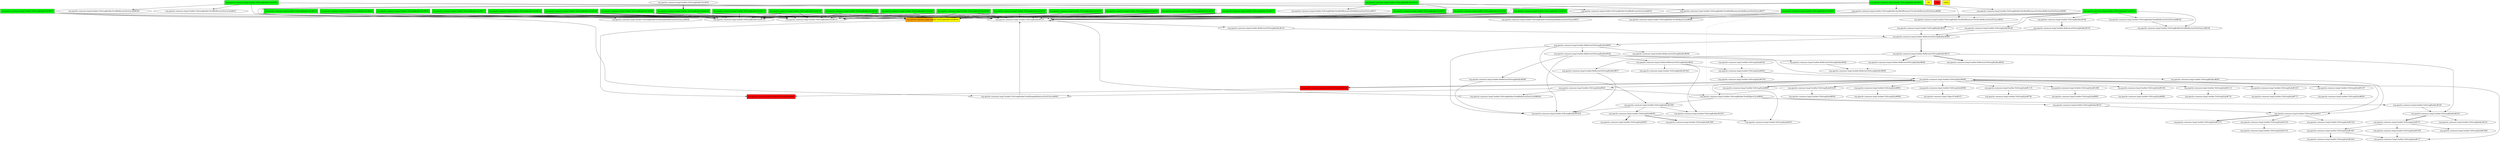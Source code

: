 digraph enhanced {
	"org.apache.commons.lang3.builder.ToStringBuilderTest#403" [style=striped shape=box fillcolor="green"];
	"org.apache.commons.lang3.builder.ToStringBuilderTest#228" [style=striped shape=box fillcolor="green"];
	"org.apache.commons.lang3.builder.ToStringBuilderTest#145" [style=striped shape=box fillcolor="green"];
	"org.apache.commons.lang3.builder.ToStringBuilderTest#543" [style=striped shape=box fillcolor="green"];
	"org.apache.commons.lang3.builder.ToStringBuilderTest#389" [style=striped shape=box fillcolor="green"];
	"org.apache.commons.lang3.builder.ToStringBuilderTest#247" [style=striped shape=box fillcolor="green"];
	"org.apache.commons.lang3.builder.ToStringBuilderTest#163" [style=striped shape=box fillcolor="green"];
	"org.apache.commons.lang3.builder.ToStringBuilderTest#582" [style=striped shape=box fillcolor="orange:yellow"];
	"org.apache.commons.lang3.builder.ToStringBuilderTest#560" [style=striped shape=box fillcolor="green"];
	"org.apache.commons.lang3.builder.ToStringBuilderTest#265" [style=striped shape=box fillcolor="green"];
	"org.apache.commons.lang3.builder.ToStringBuilderTest#181" [style=striped shape=box fillcolor="green"];
	"org.apache.commons.lang3.builder.ToStringBuilderTest#283" [style=striped shape=box fillcolor="green"];
	"d4" [style=striped shape=box fillcolor="yellow"];
	"org.apache.commons.lang3.builder.ToStringStyle#148" [style=striped shape=box fillcolor="red"];
	"org.apache.commons.lang3.builder.ToStringStyle#163" [style=striped shape=box fillcolor="red"];
	"org.apache.commons.lang3.builder.ToStringBuilderTest#519" [style=striped shape=box fillcolor="green"];
	"org.apache.commons.lang3.builder.ToStringBuilderTest#314" [style=striped shape=box fillcolor="green"];
	"org.apache.commons.lang3.builder.ToStringBuilderTest#238" [style=striped shape=box fillcolor="green"];
	"org.apache.commons.lang3.builder.ToStringBuilderTest#217" [style=striped shape=box fillcolor="green"];
	"org.apache.commons.lang3.builder.ToStringBuilderTest#256" [style=striped shape=box fillcolor="green"];
	"org.apache.commons.lang3.builder.ToStringBuilderTest#531" [style=striped shape=box fillcolor="green"];
	"org.apache.commons.lang3.builder.ToStringBuilderTest#377" [style=striped shape=box fillcolor="green"];
	"org.apache.commons.lang3.builder.ToStringBuilderTest#830" [style=striped shape=box fillcolor="green"];
	"org.apache.commons.lang3.builder.ToStringBuilderTest#274" [style=striped shape=box fillcolor="green"];
	"org.apache.commons.lang3.builder.ToStringBuilderTest#154" [style=striped shape=box fillcolor="green"];
	"real" [style=striped shape=box fillcolor="red"];
	"org.apache.commons.lang3.builder.ToStringBuilderTest#199" [style=striped shape=box fillcolor="green"];
	"org.apache.commons.lang3.builder.ToStringBuilderTest#292" [style=striped shape=box fillcolor="green"];
	"org.apache.commons.lang3.builder.ToStringBuilderTest#172" [style=striped shape=box fillcolor="green"];
	"ochiai" [style=striped shape=box fillcolor="yellow"];
	"org.apache.commons.lang3.builder.ToStringBuilderTest#190" [style=striped shape=box fillcolor="green"];
	"org.apache.commons.lang3.builder.ToStringBuilderTest#208" [style=striped shape=box fillcolor="green"];
	"org.apache.commons.lang3.builder.ToStringBuilderTest#507" [style=striped shape=box fillcolor="green"];
	"org.apache.commons.lang3.builder.ReflectionToStringBuilder#526" -> "org.apache.commons.lang3.builder.ReflectionToStringBuilder#622";
	"org.apache.commons.lang3.builder.ToStringBuilderTest#314" -> "org.apache.commons.lang3.builder.ToStringBuilderTest$ReflectionTestFixtureB#345";
	"org.apache.commons.lang3.builder.ReflectionToStringBuilder#526" -> "org.apache.commons.lang3.builder.ReflectionToStringBuilder#586";
	"org.apache.commons.lang3.builder.ToStringBuilderTest#314" -> "org.apache.commons.lang3.builder.ToStringBuilder#168";
	"org.apache.commons.lang3.builder.ToStringStyle#469" -> "org.apache.commons.lang3.builder.ToStringStyle#1113";
	"org.apache.commons.lang3.builder.ToStringStyle#469" -> "org.apache.commons.lang3.builder.ToStringStyle#1235";
	"org.apache.commons.lang3.builder.ToStringStyle#1533" -> "org.apache.commons.lang3.builder.ToStringStyle#1510";
	"org.apache.commons.lang3.builder.ToStringBuilderTest#519" -> "org.apache.commons.lang3.builder.ToStringBuilderTest$SelfInstanceVarReflectionTestFixture#471";
	"org.apache.commons.lang3.builder.ToStringStyle#469" -> "org.apache.commons.lang3.builder.ToStringStyle#1357";
	"org.apache.commons.lang3.builder.ToStringBuilder#254" -> "org.apache.commons.lang3.builder.ToStringBuilder#120";
	"org.apache.commons.lang3.builder.ToStringStyle#593" -> "org.apache.commons.lang3.builder.ToStringBuilderTest$ReflectionTestCycleB#444";
	"org.apache.commons.lang3.builder.ToStringBuilderTest#830" -> "org.apache.commons.lang3.builder.ToStringBuilderTest$ObjectCycle#840";
	"org.apache.commons.lang3.builder.ToStringBuilderTest#314" -> "org.apache.commons.lang3.builder.ToStringBuilder#202";
	"org.apache.commons.lang3.builder.ToStringStyle#1418" -> "org.apache.commons.lang3.builder.ToStringStyle#856";
	"org.apache.commons.lang3.builder.ToStringStyle#469" -> "org.apache.commons.lang3.builder.ToStringStyle#897";
	"org.apache.commons.lang3.builder.ToStringStyle#163" -> "org.apache.commons.lang3.builder.ToStringStyle#148";
	"org.apache.commons.lang3.builder.ToStringBuilderTest#582" -> "org.apache.commons.lang3.builder.ToStringStyle#148";
	"org.apache.commons.lang3.builder.ToStringBuilderTest#314" -> "org.apache.commons.lang3.builder.ToStringBuilderTest$ReflectionTestFixtureA#338";
	"org.apache.commons.lang3.builder.ToStringBuilderTest$ReflectionTestFixtureB#345" -> "org.apache.commons.lang3.builder.ToStringBuilderTest$ReflectionTestFixtureA#338";
	"org.apache.commons.lang3.builder.ToStringStyle#991" -> "org.apache.commons.lang3.builder.ToStringStyle#660";
	"org.apache.commons.lang3.builder.ReflectionToStringBuilder#622" -> "org.apache.commons.lang3.builder.ToStringBuilder#1033";
	"org.apache.commons.lang3.builder.ToStringBuilder#1060" -> "org.apache.commons.lang3.builder.ToStringBuilder#1033";
	"org.apache.commons.lang3.builder.ToStringBuilderTest#519" -> "org.apache.commons.lang3.builder.ToStringBuilderTest$SelfInstanceVarReflectionTestFixture#477";
	"org.apache.commons.lang3.builder.ToStringStyle#469" -> "org.apache.commons.lang3.builder.ToStringStyle#580";
	"org.apache.commons.lang3.builder.ToStringBuilderTest#531" -> "org.apache.commons.lang3.builder.ToStringBuilderTest$SelfInstanceTwoVarsReflectionTestFixture#491";
	"org.apache.commons.lang3.builder.ToStringBuilderTest$SelfInstanceTwoVarsReflectionTestFixture#486" -> "org.apache.commons.lang3.builder.ToStringBuilderTest$SelfInstanceTwoVarsReflectionTestFixture#491" [style=dotted];
	"org.apache.commons.lang3.builder.ToStringBuilderTest#531" -> "org.apache.commons.lang3.builder.ToStringBuilderTest$SelfInstanceTwoVarsReflectionTestFixture#496";
	"org.apache.commons.lang3.builder.ToStringBuilderTest#507" -> "org.apache.commons.lang3.builder.ToStringBuilderTest$SimpleReflectionTestFixture#454";
	"org.apache.commons.lang3.builder.ReflectionToStringBuilder#473" -> "org.apache.commons.lang3.builder.ReflectionToStringBuilder#677";
	"org.apache.commons.lang3.builder.ReflectionToStringBuilder#473" -> "org.apache.commons.lang3.builder.ToStringBuilder#254";
	"org.apache.commons.lang3.builder.ToStringBuilder#228" -> "org.apache.commons.lang3.builder.ToStringBuilder#254";
	"org.apache.commons.lang3.builder.ToStringBuilderTest#543" -> "org.apache.commons.lang3.builder.ToStringBuilderTest$ReflectionTestCycleA#432";
	"org.apache.commons.lang3.builder.ReflectionToStringBuilder#526" -> "org.apache.commons.lang3.builder.ToStringBuilder#850";
	"org.apache.commons.lang3.builder.ToStringBuilder#168" -> "org.apache.commons.lang3.builder.ReflectionToStringBuilder#155" [style=bold];
	"org.apache.commons.lang3.builder.ToStringBuilderTest#543" -> "org.apache.commons.lang3.builder.ToStringBuilderTest$ReflectionTestCycleB#439";
	"org.apache.commons.lang3.builder.ToStringStyle#437" -> "org.apache.commons.lang3.builder.ToStringStyle#1520";
	"org.apache.commons.lang3.builder.ToStringStyle#393" -> "org.apache.commons.lang3.builder.ToStringStyle#1489" [style=bold];
	"org.apache.commons.lang3.builder.ToStringStyle#1357" -> "org.apache.commons.lang3.builder.ToStringStyle#828";
	"org.apache.commons.lang3.builder.ToStringStyle#1467" -> "org.apache.commons.lang3.builder.ToStringStyle#1644" [style=bold];
	"org.apache.commons.lang3.builder.ReflectionToStringBuilder#290" -> "org.apache.commons.lang3.builder.ReflectionToStringBuilder#473" [style=bold];
	"org.apache.commons.lang3.builder.ToStringBuilderTest#403" -> "org.apache.commons.lang3.builder.ToStringBuilderTest#115";
	"org.apache.commons.lang3.builder.ToStringBuilderTest#228" -> "org.apache.commons.lang3.builder.ToStringBuilderTest#115";
	"org.apache.commons.lang3.builder.ToStringBuilderTest#145" -> "org.apache.commons.lang3.builder.ToStringBuilderTest#115";
	"org.apache.commons.lang3.builder.ToStringBuilderTest#389" -> "org.apache.commons.lang3.builder.ToStringBuilderTest#115";
	"org.apache.commons.lang3.builder.ToStringBuilderTest#543" -> "org.apache.commons.lang3.builder.ToStringBuilderTest#115";
	"org.apache.commons.lang3.builder.ToStringBuilderTest#247" -> "org.apache.commons.lang3.builder.ToStringBuilderTest#115";
	"org.apache.commons.lang3.builder.ToStringBuilderTest#163" -> "org.apache.commons.lang3.builder.ToStringBuilderTest#115";
	"org.apache.commons.lang3.builder.ToStringBuilderTest#560" -> "org.apache.commons.lang3.builder.ToStringBuilderTest#115";
	"org.apache.commons.lang3.builder.ToStringBuilderTest#265" -> "org.apache.commons.lang3.builder.ToStringBuilderTest#115";
	"org.apache.commons.lang3.builder.ToStringBuilderTest#181" -> "org.apache.commons.lang3.builder.ToStringBuilderTest#115";
	"org.apache.commons.lang3.builder.ToStringBuilderTest#283" -> "org.apache.commons.lang3.builder.ToStringBuilderTest#115";
	"org.apache.commons.lang3.builder.ToStringBuilderTest#519" -> "org.apache.commons.lang3.builder.ToStringBuilderTest#115";
	"org.apache.commons.lang3.builder.ToStringBuilderTest#314" -> "org.apache.commons.lang3.builder.ToStringBuilderTest#115";
	"org.apache.commons.lang3.builder.ToStringBuilderTest#238" -> "org.apache.commons.lang3.builder.ToStringBuilderTest#115";
	"org.apache.commons.lang3.builder.ToStringBuilderTest#217" -> "org.apache.commons.lang3.builder.ToStringBuilderTest#115";
	"org.apache.commons.lang3.builder.ToStringBuilderTest#377" -> "org.apache.commons.lang3.builder.ToStringBuilderTest#115";
	"org.apache.commons.lang3.builder.ToStringBuilderTest#531" -> "org.apache.commons.lang3.builder.ToStringBuilderTest#115";
	"org.apache.commons.lang3.builder.ToStringBuilderTest#256" -> "org.apache.commons.lang3.builder.ToStringBuilderTest#115";
	"org.apache.commons.lang3.builder.ToStringBuilderTest#830" -> "org.apache.commons.lang3.builder.ToStringBuilderTest#115";
	"org.apache.commons.lang3.builder.ToStringBuilderTest#274" -> "org.apache.commons.lang3.builder.ToStringBuilderTest#115";
	"org.apache.commons.lang3.builder.ToStringBuilderTest#154" -> "org.apache.commons.lang3.builder.ToStringBuilderTest#115";
	"org.apache.commons.lang3.builder.ToStringBuilderTest#199" -> "org.apache.commons.lang3.builder.ToStringBuilderTest#115";
	"org.apache.commons.lang3.builder.ToStringBuilderTest#292" -> "org.apache.commons.lang3.builder.ToStringBuilderTest#115";
	"org.apache.commons.lang3.builder.ToStringBuilderTest#172" -> "org.apache.commons.lang3.builder.ToStringBuilderTest#115";
	"org.apache.commons.lang3.builder.ToStringBuilderTest#190" -> "org.apache.commons.lang3.builder.ToStringBuilderTest#115";
	"org.apache.commons.lang3.builder.ToStringBuilderTest#208" -> "org.apache.commons.lang3.builder.ToStringBuilderTest#115";
	"org.apache.commons.lang3.builder.ToStringBuilderTest#507" -> "org.apache.commons.lang3.builder.ToStringBuilderTest#115";
	"org.apache.commons.lang3.builder.ToStringStyle#375" -> "org.apache.commons.lang3.builder.ToStringStyle#1480";
	"org.apache.commons.lang3.builder.ToStringStyle#1174" -> "org.apache.commons.lang3.builder.ToStringStyle#744";
	"org.apache.commons.lang3.builder.ToStringStyle#923" -> "org.apache.commons.lang3.builder.ToStringStyle#469";
	"org.apache.commons.lang3.builder.ToStringStyle#437" -> "org.apache.commons.lang3.builder.ToStringStyle#469";
	"org.apache.commons.lang3.builder.ToStringStyle#897" -> "org.apache.commons.lang3.builder.ToStringStyle#469";
	"org.apache.commons.lang3.builder.ReflectionToStringBuilder#677" -> "org.apache.commons.lang3.builder.ToStringBuilder#1024";
	"org.apache.commons.lang3.builder.ReflectionToStringBuilder#586" -> "org.apache.commons.lang3.builder.ToStringBuilder#1024";
	"org.apache.commons.lang3.builder.ReflectionToStringBuilder#695" -> "org.apache.commons.lang3.builder.ToStringBuilder#1024";
	"org.apache.commons.lang3.builder.ToStringBuilder#1060" -> "org.apache.commons.lang3.builder.ToStringBuilder#1024";
	"org.apache.commons.lang3.builder.ReflectionToStringBuilder#526" -> "org.apache.commons.lang3.builder.ToStringBuilder#1024";
	"org.apache.commons.lang3.builder.ToStringStyle#469" -> "org.apache.commons.lang3.builder.ToStringStyle#991";
	"org.apache.commons.lang3.builder.ToStringStyle#593" -> "org.apache.commons.lang3.builder.ToStringBuilderTest$ObjectCycle#845";
	"org.apache.commons.lang3.builder.ToStringBuilderTest#830" -> "org.apache.commons.lang3.builder.ToStringBuilderTest$ObjectCycle#845" [style=dotted];
	"org.apache.commons.lang3.builder.ToStringStyle#469" -> "org.apache.commons.lang3.builder.ToStringStyle#593";
	"org.apache.commons.lang3.builder.ToStringBuilder#1060" -> "org.apache.commons.lang3.builder.ToStringStyle#393";
	"org.apache.commons.lang3.builder.ReflectionToStringBuilder#695" -> "org.apache.commons.lang3.builder.ToStringBuilder#1060";
	"org.apache.commons.lang3.builder.ToStringBuilderTest$ObjectCycle#845" -> "org.apache.commons.lang3.builder.ToStringBuilder#1060";
	"org.apache.commons.lang3.builder.ToStringBuilderTest#314" -> "org.apache.commons.lang3.builder.ToStringBuilder#182";
	"org.apache.commons.lang3.builder.ToStringBuilderTest#531" -> "org.apache.commons.lang3.builder.ToStringBuilderTest$SelfInstanceTwoVarsReflectionTestFixture#486";
	"org.apache.commons.lang3.builder.ToStringBuilderTest#560" -> "org.apache.commons.lang3.builder.ToStringBuilderTest$SimpleReflectionTestFixture#457";
	"org.apache.commons.lang3.builder.ReflectionToStringBuilder#695" -> "org.apache.commons.lang3.builder.ReflectionToStringBuilder#566";
	"org.apache.commons.lang3.builder.ToStringStyle#580" -> "org.apache.commons.lang3.ObjectUtils#215";
	"org.apache.commons.lang3.builder.ToStringStyle#593" -> "org.apache.commons.lang3.builder.ToStringBuilderTest$SimpleReflectionTestFixture#463";
	"org.apache.commons.lang3.builder.ToStringBuilderTest#507" -> "org.apache.commons.lang3.builder.ToStringBuilderTest$SimpleReflectionTestFixture#463";
	"org.apache.commons.lang3.builder.ToStringBuilderTest#39" -> "org.apache.commons.lang3.builder.ToStringBuilderTest#145" [style=bold];
	"org.apache.commons.lang3.builder.ToStringBuilder#155" -> "org.apache.commons.lang3.builder.ReflectionToStringBuilder#123";
	"org.apache.commons.lang3.builder.ToStringStyle#437" -> "org.apache.commons.lang3.builder.ToStringStyle#1533";
	"org.apache.commons.lang3.builder.ToStringBuilderTest#543" -> "org.apache.commons.lang3.builder.ToStringBuilderTest$ReflectionTestCycleA#427";
	"org.apache.commons.lang3.builder.ToStringBuilderTest$ObjectCycle#845" -> "org.apache.commons.lang3.builder.ToStringBuilder#228";
	"org.apache.commons.lang3.builder.ToStringStyle#469" -> "org.apache.commons.lang3.builder.ToStringStyle#1296";
	"org.apache.commons.lang3.builder.ToStringStyle#375" -> "org.apache.commons.lang3.builder.ToStringStyle#1450";
	"org.apache.commons.lang3.builder.ToStringStyle#1113" -> "org.apache.commons.lang3.builder.ToStringStyle#716";
	"org.apache.commons.lang3.builder.ToStringStyle#437" -> "org.apache.commons.lang3.builder.ToStringStyle#1572" [style=bold];
	"org.apache.commons.lang3.builder.ToStringBuilderTest#403" -> "org.apache.commons.lang3.builder.ToStringBuilderTest#582";
	"org.apache.commons.lang3.builder.ToStringBuilderTest#228" -> "org.apache.commons.lang3.builder.ToStringBuilderTest#582";
	"org.apache.commons.lang3.builder.ToStringBuilderTest#145" -> "org.apache.commons.lang3.builder.ToStringBuilderTest#582";
	"org.apache.commons.lang3.builder.ToStringBuilderTest#389" -> "org.apache.commons.lang3.builder.ToStringBuilderTest#582";
	"org.apache.commons.lang3.builder.ToStringBuilderTest#543" -> "org.apache.commons.lang3.builder.ToStringBuilderTest#582";
	"org.apache.commons.lang3.builder.ToStringBuilderTest#247" -> "org.apache.commons.lang3.builder.ToStringBuilderTest#582";
	"org.apache.commons.lang3.builder.ToStringBuilderTest#163" -> "org.apache.commons.lang3.builder.ToStringBuilderTest#582";
	"org.apache.commons.lang3.builder.ToStringBuilderTest#560" -> "org.apache.commons.lang3.builder.ToStringBuilderTest#582";
	"org.apache.commons.lang3.builder.ToStringBuilderTest#265" -> "org.apache.commons.lang3.builder.ToStringBuilderTest#582";
	"org.apache.commons.lang3.builder.ToStringBuilderTest#181" -> "org.apache.commons.lang3.builder.ToStringBuilderTest#582";
	"org.apache.commons.lang3.builder.ToStringBuilderTest#283" -> "org.apache.commons.lang3.builder.ToStringBuilderTest#582";
	"org.apache.commons.lang3.builder.ToStringBuilderTest#519" -> "org.apache.commons.lang3.builder.ToStringBuilderTest#582";
	"org.apache.commons.lang3.builder.ToStringBuilderTest#314" -> "org.apache.commons.lang3.builder.ToStringBuilderTest#582";
	"org.apache.commons.lang3.builder.ToStringBuilderTest#238" -> "org.apache.commons.lang3.builder.ToStringBuilderTest#582";
	"org.apache.commons.lang3.builder.ToStringBuilderTest#217" -> "org.apache.commons.lang3.builder.ToStringBuilderTest#582";
	"org.apache.commons.lang3.builder.ToStringBuilderTest#377" -> "org.apache.commons.lang3.builder.ToStringBuilderTest#582";
	"org.apache.commons.lang3.builder.ToStringBuilderTest#531" -> "org.apache.commons.lang3.builder.ToStringBuilderTest#582";
	"org.apache.commons.lang3.builder.ToStringBuilderTest#256" -> "org.apache.commons.lang3.builder.ToStringBuilderTest#582";
	"org.apache.commons.lang3.builder.ToStringBuilderTest#830" -> "org.apache.commons.lang3.builder.ToStringBuilderTest#582";
	"org.apache.commons.lang3.builder.ToStringBuilderTest#274" -> "org.apache.commons.lang3.builder.ToStringBuilderTest#582";
	"org.apache.commons.lang3.builder.ToStringBuilderTest#154" -> "org.apache.commons.lang3.builder.ToStringBuilderTest#582";
	"org.apache.commons.lang3.builder.ToStringBuilderTest#199" -> "org.apache.commons.lang3.builder.ToStringBuilderTest#582";
	"org.apache.commons.lang3.builder.ToStringBuilderTest#292" -> "org.apache.commons.lang3.builder.ToStringBuilderTest#582";
	"org.apache.commons.lang3.builder.ToStringBuilderTest#172" -> "org.apache.commons.lang3.builder.ToStringBuilderTest#582";
	"org.apache.commons.lang3.builder.ToStringBuilderTest#190" -> "org.apache.commons.lang3.builder.ToStringBuilderTest#582";
	"org.apache.commons.lang3.builder.ToStringBuilderTest#208" -> "org.apache.commons.lang3.builder.ToStringBuilderTest#582";
	"org.apache.commons.lang3.builder.ToStringBuilderTest#507" -> "org.apache.commons.lang3.builder.ToStringBuilderTest#582";
	"org.apache.commons.lang3.builder.ToStringBuilder#474" -> "org.apache.commons.lang3.builder.ToStringStyle#437";
	"org.apache.commons.lang3.builder.ToStringBuilder#850" -> "org.apache.commons.lang3.builder.ToStringStyle#437";
	"org.apache.commons.lang3.builder.ToStringStyle#469" -> "org.apache.commons.lang3.builder.ToStringStyle#1052";
	"org.apache.commons.lang3.builder.ToStringStyle#469" -> "org.apache.commons.lang3.builder.ToStringStyle#1174";
	"org.apache.commons.lang3.builder.ToStringStyle#393" -> "org.apache.commons.lang3.builder.ToStringStyle#203";
	"org.apache.commons.lang3.builder.ToStringStyle#469" -> "org.apache.commons.lang3.builder.ToStringStyle#203";
	"org.apache.commons.lang3.builder.ToStringStyle#469" -> "org.apache.commons.lang3.builder.ToStringStyle#163" [style=bold];
	"org.apache.commons.lang3.builder.ReflectionToStringBuilder#473" -> "org.apache.commons.lang3.builder.ReflectionToStringBuilder#636" [style=bold];
	"org.apache.commons.lang3.builder.ToStringBuilderTest$ObjectCycle#845" -> "org.apache.commons.lang3.builder.ToStringBuilder#474";
	"org.apache.commons.lang3.builder.ToStringBuilderTest#403" -> "org.apache.commons.lang3.builder.ToStringBuilder#155";
	"org.apache.commons.lang3.builder.ToStringBuilderTest$SimpleReflectionTestFixture#463" -> "org.apache.commons.lang3.builder.ToStringBuilder#155";
	"org.apache.commons.lang3.builder.ToStringBuilderTest#228" -> "org.apache.commons.lang3.builder.ToStringBuilder#155";
	"org.apache.commons.lang3.builder.ToStringBuilderTest#145" -> "org.apache.commons.lang3.builder.ToStringBuilder#155";
	"org.apache.commons.lang3.builder.ToStringBuilderTest#389" -> "org.apache.commons.lang3.builder.ToStringBuilder#155";
	"org.apache.commons.lang3.builder.ToStringBuilderTest#247" -> "org.apache.commons.lang3.builder.ToStringBuilder#155";
	"org.apache.commons.lang3.builder.ToStringBuilderTest#163" -> "org.apache.commons.lang3.builder.ToStringBuilder#155";
	"org.apache.commons.lang3.builder.ToStringBuilderTest#560" -> "org.apache.commons.lang3.builder.ToStringBuilder#155";
	"org.apache.commons.lang3.builder.ToStringBuilderTest$ReflectionTestCycleB#444" -> "org.apache.commons.lang3.builder.ToStringBuilder#155";
	"org.apache.commons.lang3.builder.ToStringBuilderTest#265" -> "org.apache.commons.lang3.builder.ToStringBuilder#155";
	"org.apache.commons.lang3.builder.ToStringBuilderTest#181" -> "org.apache.commons.lang3.builder.ToStringBuilder#155";
	"org.apache.commons.lang3.builder.ToStringBuilderTest#283" -> "org.apache.commons.lang3.builder.ToStringBuilder#155";
	"org.apache.commons.lang3.builder.ToStringBuilderTest$SelfInstanceVarReflectionTestFixture#477" -> "org.apache.commons.lang3.builder.ToStringBuilder#155";
	"org.apache.commons.lang3.builder.ToStringBuilderTest$SelfInstanceTwoVarsReflectionTestFixture#496" -> "org.apache.commons.lang3.builder.ToStringBuilder#155";
	"org.apache.commons.lang3.builder.ToStringBuilderTest#314" -> "org.apache.commons.lang3.builder.ToStringBuilder#155";
	"org.apache.commons.lang3.builder.ToStringBuilderTest#238" -> "org.apache.commons.lang3.builder.ToStringBuilder#155";
	"org.apache.commons.lang3.builder.ToStringBuilderTest#217" -> "org.apache.commons.lang3.builder.ToStringBuilder#155";
	"org.apache.commons.lang3.builder.ToStringBuilderTest$ReflectionTestCycleA#432" -> "org.apache.commons.lang3.builder.ToStringBuilder#155";
	"org.apache.commons.lang3.builder.ToStringBuilderTest#377" -> "org.apache.commons.lang3.builder.ToStringBuilder#155";
	"org.apache.commons.lang3.builder.ToStringBuilderTest#256" -> "org.apache.commons.lang3.builder.ToStringBuilder#155";
	"org.apache.commons.lang3.builder.ToStringBuilderTest#274" -> "org.apache.commons.lang3.builder.ToStringBuilder#155";
	"org.apache.commons.lang3.builder.ToStringBuilderTest#154" -> "org.apache.commons.lang3.builder.ToStringBuilder#155";
	"org.apache.commons.lang3.builder.ToStringBuilderTest#199" -> "org.apache.commons.lang3.builder.ToStringBuilder#155";
	"org.apache.commons.lang3.builder.ToStringBuilderTest#292" -> "org.apache.commons.lang3.builder.ToStringBuilder#155";
	"org.apache.commons.lang3.builder.ToStringBuilderTest#172" -> "org.apache.commons.lang3.builder.ToStringBuilder#155";
	"org.apache.commons.lang3.builder.ToStringBuilderTest#190" -> "org.apache.commons.lang3.builder.ToStringBuilder#155";
	"org.apache.commons.lang3.builder.ToStringBuilderTest#208" -> "org.apache.commons.lang3.builder.ToStringBuilder#155";
	"org.apache.commons.lang3.builder.ToStringBuilderTest#238" -> "org.apache.commons.lang3.builder.ToStringBuilderTest#134";
	"org.apache.commons.lang3.builder.ToStringBuilderTest#217" -> "org.apache.commons.lang3.builder.ToStringBuilderTest#134";
	"org.apache.commons.lang3.builder.ToStringBuilderTest#228" -> "org.apache.commons.lang3.builder.ToStringBuilderTest#134";
	"org.apache.commons.lang3.builder.ToStringBuilderTest#145" -> "org.apache.commons.lang3.builder.ToStringBuilderTest#134";
	"org.apache.commons.lang3.builder.ToStringBuilderTest#256" -> "org.apache.commons.lang3.builder.ToStringBuilderTest#134";
	"org.apache.commons.lang3.builder.ToStringBuilderTest#247" -> "org.apache.commons.lang3.builder.ToStringBuilderTest#134";
	"org.apache.commons.lang3.builder.ToStringBuilderTest#163" -> "org.apache.commons.lang3.builder.ToStringBuilderTest#134";
	"org.apache.commons.lang3.builder.ToStringBuilderTest#274" -> "org.apache.commons.lang3.builder.ToStringBuilderTest#134";
	"org.apache.commons.lang3.builder.ToStringBuilderTest#154" -> "org.apache.commons.lang3.builder.ToStringBuilderTest#134";
	"org.apache.commons.lang3.builder.ToStringBuilderTest#265" -> "org.apache.commons.lang3.builder.ToStringBuilderTest#134";
	"org.apache.commons.lang3.builder.ToStringBuilderTest#199" -> "org.apache.commons.lang3.builder.ToStringBuilderTest#134";
	"org.apache.commons.lang3.builder.ToStringBuilderTest#181" -> "org.apache.commons.lang3.builder.ToStringBuilderTest#134";
	"org.apache.commons.lang3.builder.ToStringBuilderTest#292" -> "org.apache.commons.lang3.builder.ToStringBuilderTest#134";
	"org.apache.commons.lang3.builder.ToStringBuilderTest#172" -> "org.apache.commons.lang3.builder.ToStringBuilderTest#134";
	"org.apache.commons.lang3.builder.ToStringBuilderTest#283" -> "org.apache.commons.lang3.builder.ToStringBuilderTest#134";
	"org.apache.commons.lang3.builder.ToStringBuilderTest#190" -> "org.apache.commons.lang3.builder.ToStringBuilderTest#134";
	"org.apache.commons.lang3.builder.ToStringBuilderTest#208" -> "org.apache.commons.lang3.builder.ToStringBuilderTest#134";
	"org.apache.commons.lang3.builder.ReflectionToStringBuilder#290" -> "org.apache.commons.lang3.builder.ReflectionToStringBuilder#695";
	"org.apache.commons.lang3.builder.ToStringStyle#375" -> "org.apache.commons.lang3.builder.ToStringStyle#1467";
	"org.apache.commons.lang3.builder.ToStringStyle#923" -> "org.apache.commons.lang3.builder.ToStringStyle#1501";
	"org.apache.commons.lang3.builder.ReflectionToStringBuilder#526" -> "org.apache.commons.lang3.builder.ReflectionToStringBuilder#492";
	"org.apache.commons.lang3.builder.ToStringStyle#393" -> "org.apache.commons.lang3.builder.ToStringStyle#407" [style=bold];
	"org.apache.commons.lang3.builder.ReflectionToStringBuilder#622" -> "org.apache.commons.lang3.builder.ToStringStyle#923";
	"org.apache.commons.lang3.builder.ToStringStyle#324" -> "org.apache.commons.lang3.builder.ToStringStyle#923" [style=dotted];
	"org.apache.commons.lang3.builder.ReflectionToStringBuilder#155" -> "org.apache.commons.lang3.builder.ReflectionToStringBuilder#290";
	"org.apache.commons.lang3.builder.ReflectionToStringBuilder#123" -> "org.apache.commons.lang3.builder.ReflectionToStringBuilder#290";
	"org.apache.commons.lang3.builder.ToStringBuilder#182" -> "org.apache.commons.lang3.builder.ReflectionToStringBuilder#290";
	"org.apache.commons.lang3.builder.ToStringBuilder#202" -> "org.apache.commons.lang3.builder.ReflectionToStringBuilder#290";
	"org.apache.commons.lang3.builder.ToStringStyle#1296" -> "org.apache.commons.lang3.builder.ToStringStyle#800";
	"org.apache.commons.lang3.builder.ToStringStyle#1052" -> "org.apache.commons.lang3.builder.ToStringStyle#688";
	"org.apache.commons.lang3.builder.ReflectionToStringBuilder#622" -> "org.apache.commons.lang3.builder.ToStringBuilder#1045";
	"org.apache.commons.lang3.builder.ToStringStyle#1235" -> "org.apache.commons.lang3.builder.ToStringStyle#772";
	"org.apache.commons.lang3.builder.ToStringStyle#1467" -> "org.apache.commons.lang3.builder.ToStringStyle#177";
	"org.apache.commons.lang3.builder.ToStringStyle#1450" -> "org.apache.commons.lang3.builder.ToStringStyle#177";
	"org.apache.commons.lang3.builder.ToStringStyle#469" -> "org.apache.commons.lang3.builder.ToStringStyle#177";
	"org.apache.commons.lang3.builder.ToStringBuilder#254" -> "org.apache.commons.lang3.builder.ToStringStyle#375" [style=bold];
	"org.apache.commons.lang3.builder.ReflectionToStringBuilder#492" -> "org.apache.commons.lang3.builder.ReflectionToStringBuilder#609";
	"org.apache.commons.lang3.builder.ReflectionToStringBuilder#648" -> "org.apache.commons.lang3.builder.ReflectionToStringBuilder#609" [style=dotted];
	"org.apache.commons.lang3.builder.ToStringStyle#469" -> "org.apache.commons.lang3.builder.ToStringStyle#1418";
	"org.apache.commons.lang3.builder.ReflectionToStringBuilder#695" -> "org.apache.commons.lang3.builder.ReflectionToStringBuilder#526";
	"org.apache.commons.lang3.builder.ReflectionToStringBuilder#473" -> "org.apache.commons.lang3.builder.ReflectionToStringBuilder#648" [style=bold];
}

